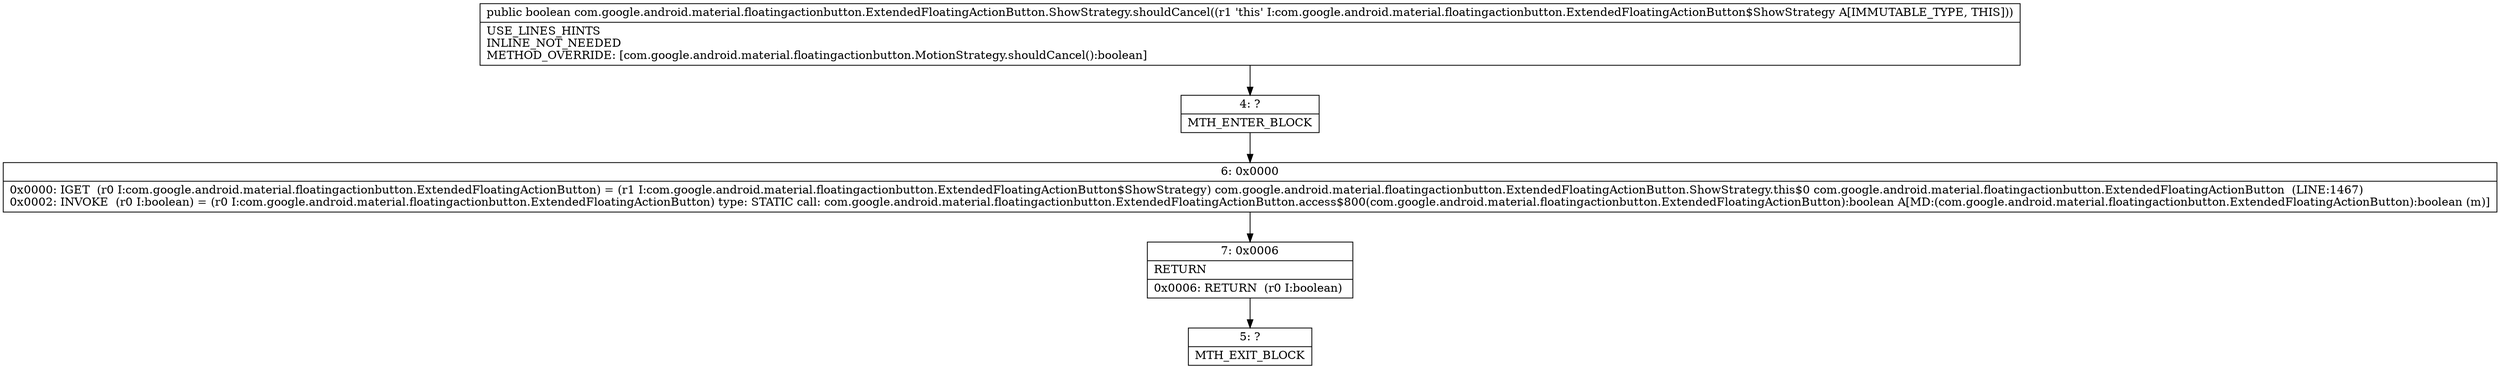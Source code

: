 digraph "CFG forcom.google.android.material.floatingactionbutton.ExtendedFloatingActionButton.ShowStrategy.shouldCancel()Z" {
Node_4 [shape=record,label="{4\:\ ?|MTH_ENTER_BLOCK\l}"];
Node_6 [shape=record,label="{6\:\ 0x0000|0x0000: IGET  (r0 I:com.google.android.material.floatingactionbutton.ExtendedFloatingActionButton) = (r1 I:com.google.android.material.floatingactionbutton.ExtendedFloatingActionButton$ShowStrategy) com.google.android.material.floatingactionbutton.ExtendedFloatingActionButton.ShowStrategy.this$0 com.google.android.material.floatingactionbutton.ExtendedFloatingActionButton  (LINE:1467)\l0x0002: INVOKE  (r0 I:boolean) = (r0 I:com.google.android.material.floatingactionbutton.ExtendedFloatingActionButton) type: STATIC call: com.google.android.material.floatingactionbutton.ExtendedFloatingActionButton.access$800(com.google.android.material.floatingactionbutton.ExtendedFloatingActionButton):boolean A[MD:(com.google.android.material.floatingactionbutton.ExtendedFloatingActionButton):boolean (m)]\l}"];
Node_7 [shape=record,label="{7\:\ 0x0006|RETURN\l|0x0006: RETURN  (r0 I:boolean) \l}"];
Node_5 [shape=record,label="{5\:\ ?|MTH_EXIT_BLOCK\l}"];
MethodNode[shape=record,label="{public boolean com.google.android.material.floatingactionbutton.ExtendedFloatingActionButton.ShowStrategy.shouldCancel((r1 'this' I:com.google.android.material.floatingactionbutton.ExtendedFloatingActionButton$ShowStrategy A[IMMUTABLE_TYPE, THIS]))  | USE_LINES_HINTS\lINLINE_NOT_NEEDED\lMETHOD_OVERRIDE: [com.google.android.material.floatingactionbutton.MotionStrategy.shouldCancel():boolean]\l}"];
MethodNode -> Node_4;Node_4 -> Node_6;
Node_6 -> Node_7;
Node_7 -> Node_5;
}

